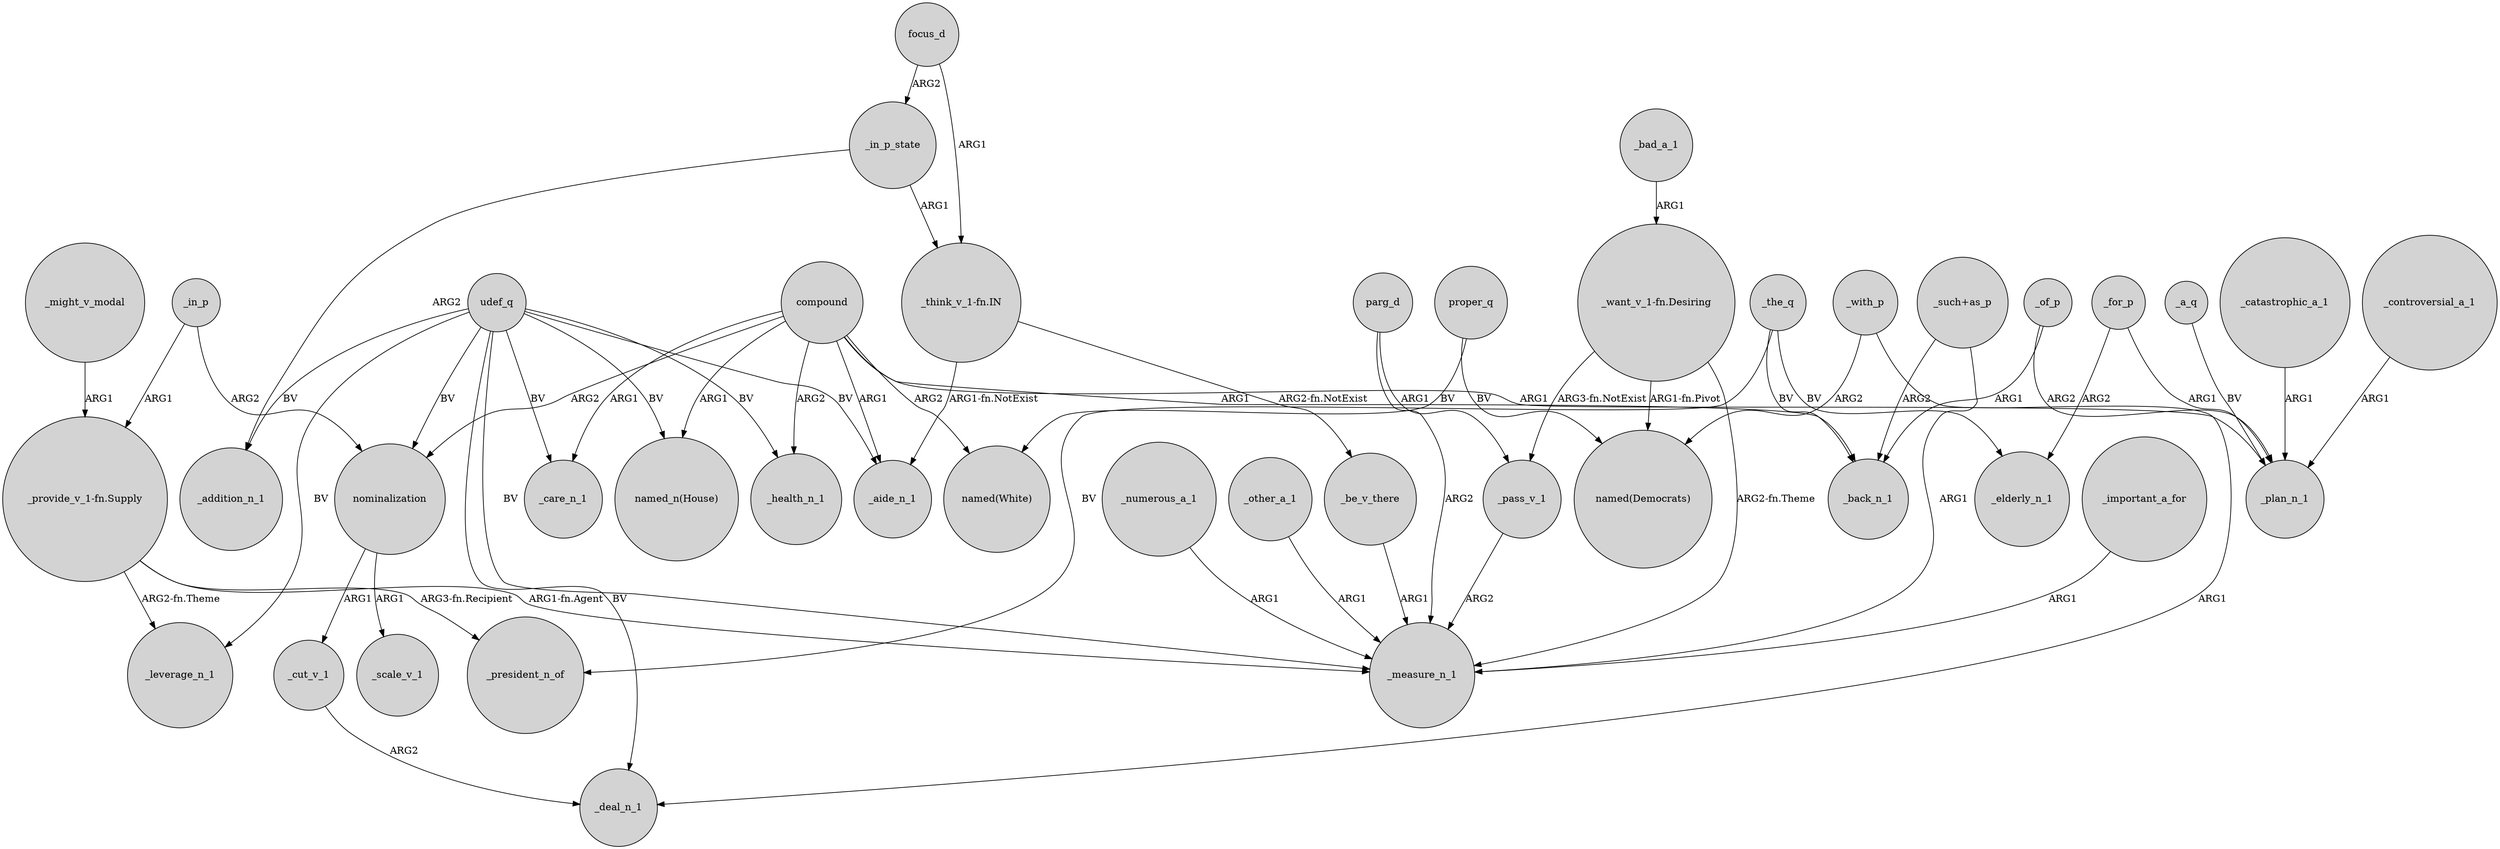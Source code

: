 digraph {
	node [shape=circle style=filled]
	udef_q -> "named_n(House)" [label=BV]
	_in_p -> "_provide_v_1-fn.Supply" [label=ARG1]
	"_provide_v_1-fn.Supply" -> _leverage_n_1 [label="ARG2-fn.Theme"]
	nominalization -> _scale_v_1 [label=ARG1]
	_pass_v_1 -> _measure_n_1 [label=ARG2]
	"_such+as_p" -> _measure_n_1 [label=ARG1]
	_other_a_1 -> _measure_n_1 [label=ARG1]
	_with_p -> _deal_n_1 [label=ARG1]
	_in_p_state -> "_think_v_1-fn.IN" [label=ARG1]
	_the_q -> _back_n_1 [label=BV]
	udef_q -> _aide_n_1 [label=BV]
	"_think_v_1-fn.IN" -> _be_v_there [label="ARG2-fn.NotExist"]
	compound -> "named(White)" [label=ARG2]
	focus_d -> _in_p_state [label=ARG2]
	"_want_v_1-fn.Desiring" -> _measure_n_1 [label="ARG2-fn.Theme"]
	udef_q -> _care_n_1 [label=BV]
	parg_d -> _pass_v_1 [label=ARG1]
	compound -> _plan_n_1 [label=ARG1]
	compound -> nominalization [label=ARG2]
	nominalization -> _cut_v_1 [label=ARG1]
	focus_d -> "_think_v_1-fn.IN" [label=ARG1]
	compound -> "named_n(House)" [label=ARG1]
	"_want_v_1-fn.Desiring" -> "named(Democrats)" [label="ARG1-fn.Pivot"]
	"_want_v_1-fn.Desiring" -> _pass_v_1 [label="ARG3-fn.NotExist"]
	"_provide_v_1-fn.Supply" -> _president_n_of [label="ARG3-fn.Recipient"]
	proper_q -> "named(Democrats)" [label=BV]
	_for_p -> _plan_n_1 [label=ARG1]
	_of_p -> _back_n_1 [label=ARG1]
	proper_q -> "named(White)" [label=BV]
	_might_v_modal -> "_provide_v_1-fn.Supply" [label=ARG1]
	_catastrophic_a_1 -> _plan_n_1 [label=ARG1]
	_important_a_for -> _measure_n_1 [label=ARG1]
	compound -> _health_n_1 [label=ARG2]
	compound -> _aide_n_1 [label=ARG1]
	udef_q -> _health_n_1 [label=BV]
	udef_q -> _measure_n_1 [label=BV]
	_for_p -> _elderly_n_1 [label=ARG2]
	_the_q -> _president_n_of [label=BV]
	_controversial_a_1 -> _plan_n_1 [label=ARG1]
	_the_q -> _elderly_n_1 [label=BV]
	udef_q -> nominalization [label=BV]
	udef_q -> _deal_n_1 [label=BV]
	_in_p_state -> _addition_n_1 [label=ARG2]
	_with_p -> "named(Democrats)" [label=ARG2]
	_cut_v_1 -> _deal_n_1 [label=ARG2]
	parg_d -> _measure_n_1 [label=ARG2]
	compound -> _care_n_1 [label=ARG1]
	compound -> _back_n_1 [label=ARG1]
	_be_v_there -> _measure_n_1 [label=ARG1]
	_of_p -> _plan_n_1 [label=ARG2]
	_in_p -> nominalization [label=ARG2]
	udef_q -> _leverage_n_1 [label=BV]
	_a_q -> _plan_n_1 [label=BV]
	_numerous_a_1 -> _measure_n_1 [label=ARG1]
	udef_q -> _addition_n_1 [label=BV]
	"_such+as_p" -> _back_n_1 [label=ARG2]
	"_provide_v_1-fn.Supply" -> _measure_n_1 [label="ARG1-fn.Agent"]
	_bad_a_1 -> "_want_v_1-fn.Desiring" [label=ARG1]
	"_think_v_1-fn.IN" -> _aide_n_1 [label="ARG1-fn.NotExist"]
}
